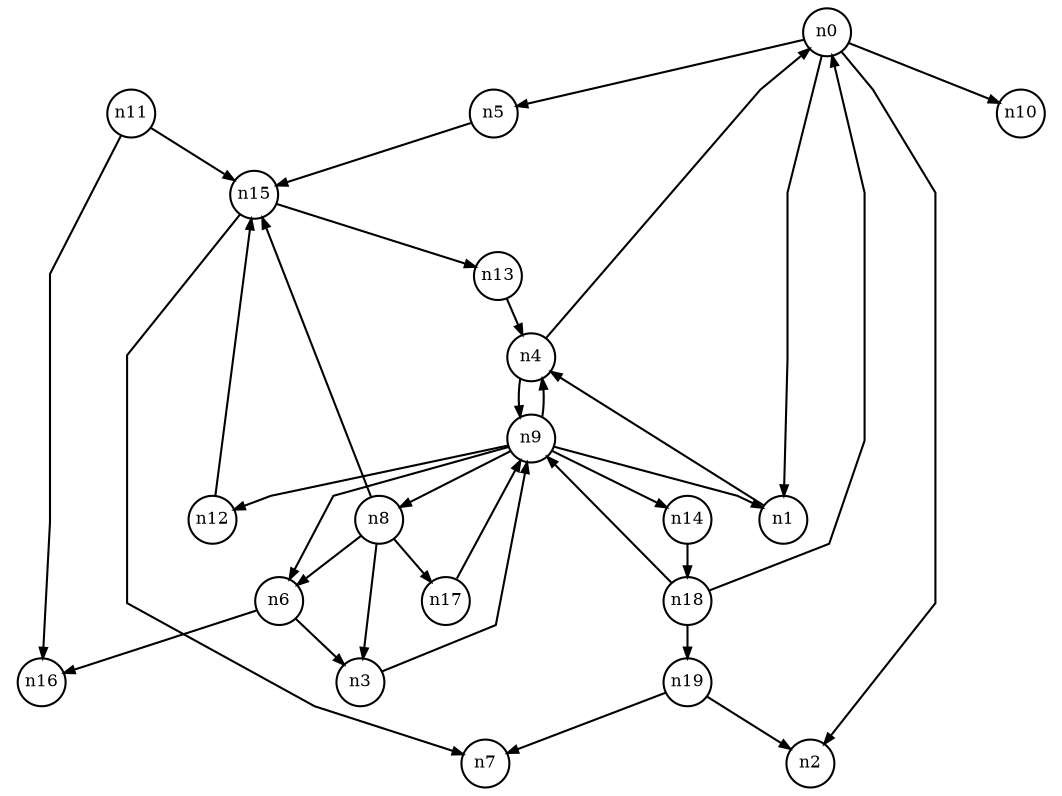 digraph G{
splines=polyline;
ranksep=0.22;
nodesep=0.22;
nodesize=0.16;
fontsize=8
edge [arrowsize=0.5]
node [fontsize=8 shape=circle width=0.32 fixedsize=shape];

n0 -> n2
n0 -> n5
n0 -> n10
n0 -> n1
n5 -> n15
n4 -> n0
n4 -> n9
n1 -> n4
n15 -> n7
n15 -> n13
n3 -> n9
n6 -> n3
n6 -> n16
n8 -> n3
n8 -> n6
n8 -> n15
n8 -> n17
n17 -> n9
n9 -> n1
n9 -> n4
n9 -> n6
n9 -> n8
n9 -> n12
n9 -> n14
n12 -> n15
n14 -> n18
n11 -> n15
n11 -> n16
n13 -> n4
n18 -> n0
n18 -> n19
n18 -> n9
n19 -> n2
n19 -> n7
}
